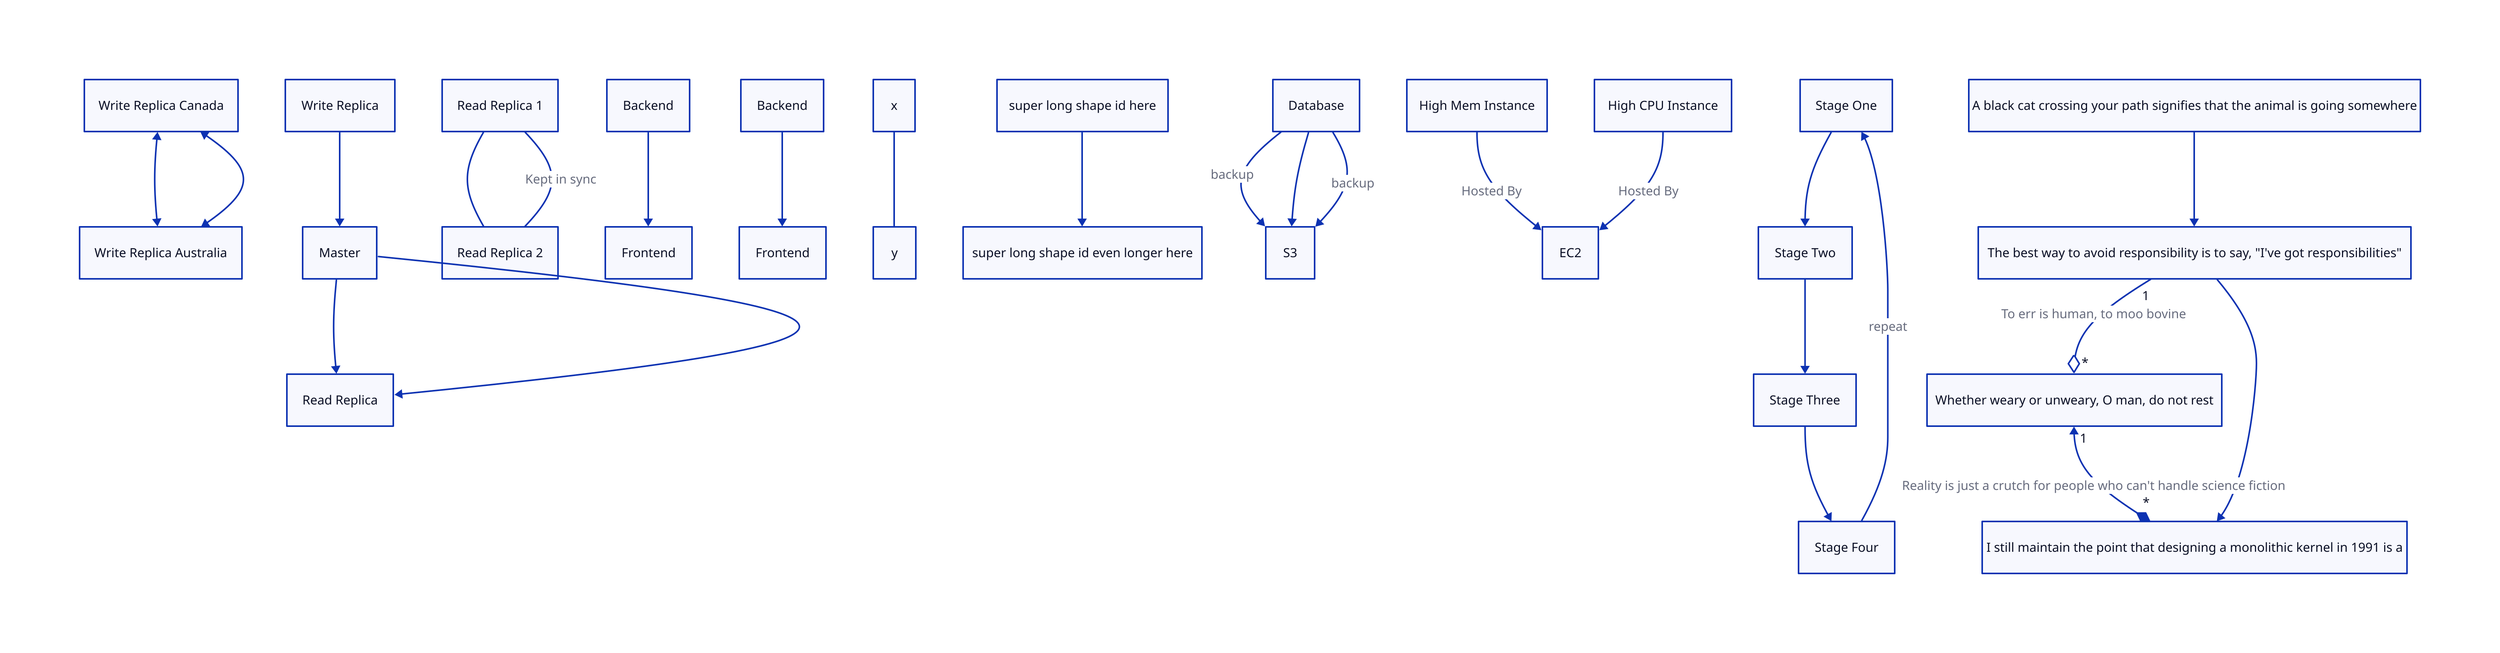 Write Replica Canada <-> Write Replica Australia

Read Replica <- Master
Write Replica -> Master

Read Replica 1 -- Read Replica 2

Read Replica 1 -- Read Replica 2: Kept in sync

be: Backend
fe: Frontend

# This would create new shapes
Backend -> Frontend

# This would define a connection over existing labels
be -> fe

Write Replica Canada <-> Write Replica Australia

Read Replica <- Master

x -- y

super long shape id here --\
  -> super long shape id even longer here

Database -> S3: backup
Database -> S3
Database -> S3: backup


High Mem Instance -> EC2 <- High CPU Instance: Hosted By

Stage One -> Stage Two -> Stage Three -> Stage Four
Stage Four -> Stage One: repeat

a: The best way to avoid responsibility is to say, "I've got responsibilities"
b: Whether weary or unweary, O man, do not rest
c: I still maintain the point that designing a monolithic kernel in 1991 is a

a -> b: To err is human, to moo bovine {
  source-arrowhead: 1
  target-arrowhead: * {
    shape: diamond
  }
}

b <-> c: "Reality is just a crutch for people who can't handle science fiction" {
  source-arrowhead.label: 1
  target-arrowhead: * {
    shape: diamond
    style.filled: true
  }
}

d: A black cat crossing your path signifies that the animal is going somewhere

d -> a -> c